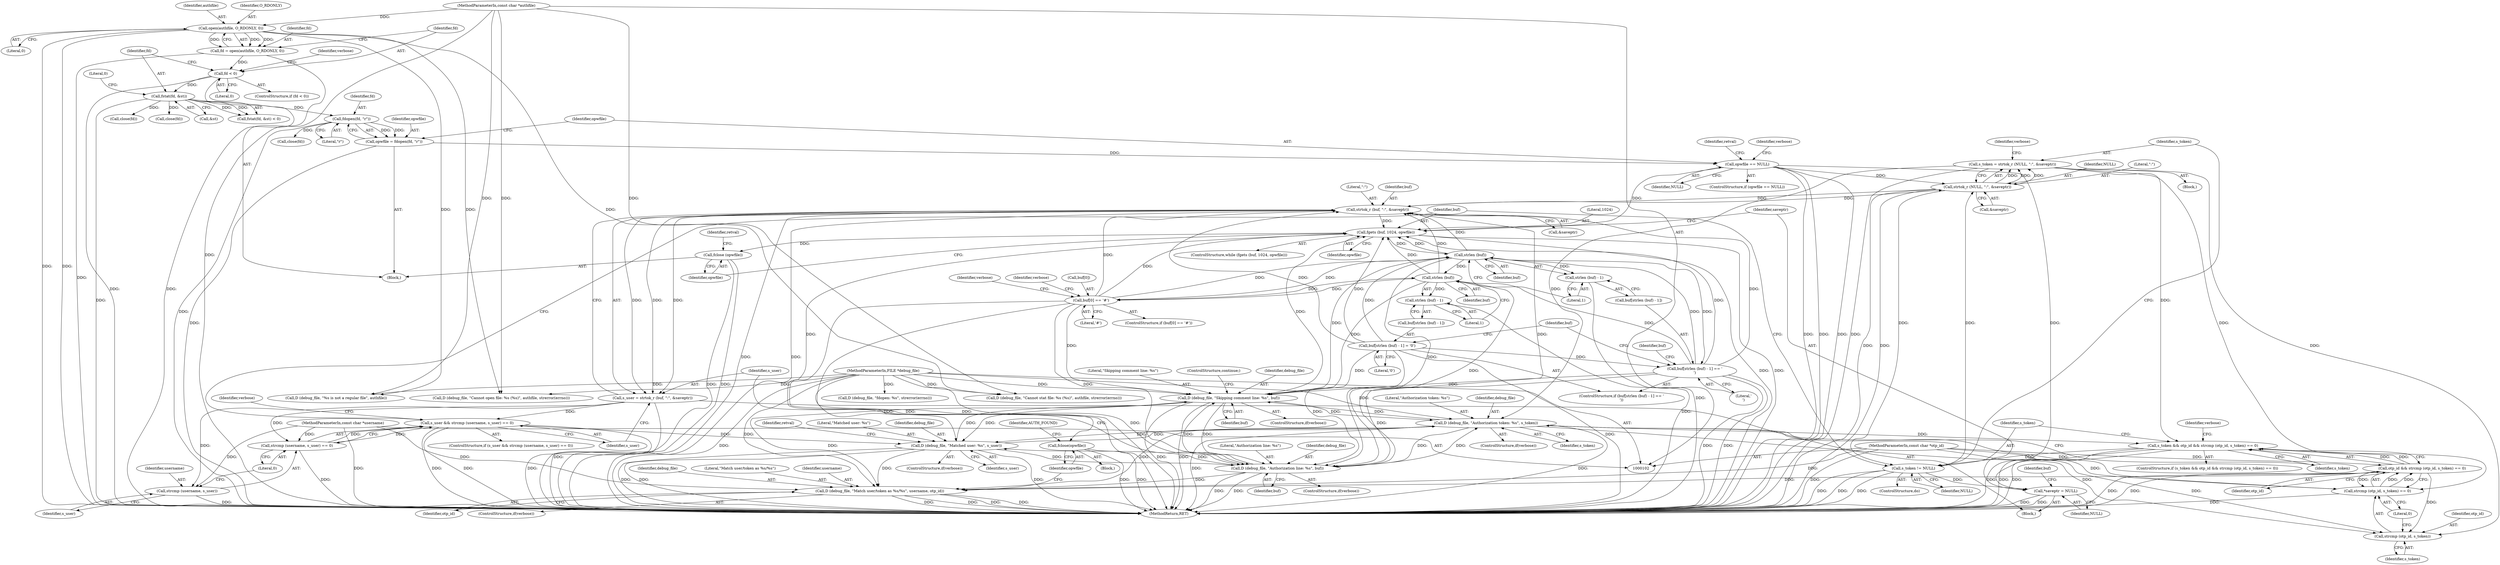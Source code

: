 digraph "0_yubico-pam_0f6ceabab0a8849b47f67d727aa526c2656089ba@API" {
"1000275" [label="(Call,s_token = strtok_r (NULL, \":\", &saveptr))"];
"1000277" [label="(Call,strtok_r (NULL, \":\", &saveptr))"];
"1000310" [label="(Call,s_token != NULL)"];
"1000289" [label="(Call,s_token && otp_id && strcmp (otp_id, s_token) == 0)"];
"1000275" [label="(Call,s_token = strtok_r (NULL, \":\", &saveptr))"];
"1000284" [label="(Call,D (debug_file, \"Authorization token: %s\", s_token))"];
"1000237" [label="(Call,D (debug_file, \"Skipping comment line: %s\", buf))"];
"1000266" [label="(Call,D (debug_file, \"Matched user: %s\", s_user))"];
"1000244" [label="(Call,D (debug_file, \"Authorization line: %s\", buf))"];
"1000107" [label="(MethodParameterIn,FILE *debug_file)"];
"1000224" [label="(Call,strlen (buf))"];
"1000216" [label="(Call,strlen (buf))"];
"1000220" [label="(Call,buf[strlen (buf) - 1] = '\0')"];
"1000202" [label="(Call,fgets (buf, 1024, opwfile))"];
"1000212" [label="(Call,buf[strlen (buf) - 1] == '\n')"];
"1000229" [label="(Call,buf[0] == '#')"];
"1000250" [label="(Call,strtok_r (buf, \":\", &saveptr))"];
"1000183" [label="(Call,opwfile == NULL)"];
"1000177" [label="(Call,opwfile = fdopen(fd, \"r\"))"];
"1000179" [label="(Call,fdopen(fd, \"r\"))"];
"1000142" [label="(Call,fstat(fd, &st))"];
"1000126" [label="(Call,fd < 0)"];
"1000119" [label="(Call,fd = open(authfile, O_RDONLY, 0))"];
"1000121" [label="(Call,open(authfile, O_RDONLY, 0))"];
"1000103" [label="(MethodParameterIn,const char *authfile)"];
"1000256" [label="(Call,s_user && strcmp (username, s_user) == 0)"];
"1000248" [label="(Call,s_user = strtok_r (buf, \":\", &saveptr))"];
"1000258" [label="(Call,strcmp (username, s_user) == 0)"];
"1000104" [label="(MethodParameterIn,const char *username)"];
"1000291" [label="(Call,otp_id && strcmp (otp_id, s_token) == 0)"];
"1000105" [label="(MethodParameterIn,const char *otp_id)"];
"1000293" [label="(Call,strcmp (otp_id, s_token) == 0)"];
"1000223" [label="(Call,strlen (buf) - 1)"];
"1000301" [label="(Call,D (debug_file, \"Match user/token as %s/%s\", username, otp_id))"];
"1000259" [label="(Call,strcmp (username, s_user))"];
"1000208" [label="(Call,*saveptr = NULL)"];
"1000294" [label="(Call,strcmp (otp_id, s_token))"];
"1000215" [label="(Call,strlen (buf) - 1)"];
"1000306" [label="(Call,fclose(opwfile))"];
"1000313" [label="(Call,fclose (opwfile))"];
"1000219" [label="(Literal,'\n')"];
"1000253" [label="(Call,&saveptr)"];
"1000264" [label="(ControlStructure,if(verbose))"];
"1000211" [label="(ControlStructure,if (buf[strlen (buf) - 1] == '\n'))"];
"1000246" [label="(Literal,\"Authorization line: %s\")"];
"1000251" [label="(Identifier,buf)"];
"1000119" [label="(Call,fd = open(authfile, O_RDONLY, 0))"];
"1000243" [label="(Identifier,verbose)"];
"1000293" [label="(Call,strcmp (otp_id, s_token) == 0)"];
"1000202" [label="(Call,fgets (buf, 1024, opwfile))"];
"1000216" [label="(Call,strlen (buf))"];
"1000208" [label="(Call,*saveptr = NULL)"];
"1000298" [label="(Block,)"];
"1000105" [label="(MethodParameterIn,const char *otp_id)"];
"1000132" [label="(Call,D (debug_file, \"Cannot open file: %s (%s)\", authfile, strerror(errno)))"];
"1000224" [label="(Call,strlen (buf))"];
"1000201" [label="(ControlStructure,while (fgets (buf, 1024, opwfile)))"];
"1000210" [label="(Identifier,NULL)"];
"1000309" [label="(Identifier,AUTH_FOUND)"];
"1000296" [label="(Identifier,s_token)"];
"1000289" [label="(Call,s_token && otp_id && strcmp (otp_id, s_token) == 0)"];
"1000126" [label="(Call,fd < 0)"];
"1000302" [label="(Identifier,debug_file)"];
"1000284" [label="(Call,D (debug_file, \"Authorization token: %s\", s_token))"];
"1000128" [label="(Literal,0)"];
"1000209" [label="(Identifier,saveptr)"];
"1000124" [label="(Literal,0)"];
"1000107" [label="(MethodParameterIn,FILE *debug_file)"];
"1000177" [label="(Call,opwfile = fdopen(fd, \"r\"))"];
"1000231" [label="(Identifier,buf)"];
"1000225" [label="(Identifier,buf)"];
"1000285" [label="(Identifier,debug_file)"];
"1000257" [label="(Identifier,s_user)"];
"1000250" [label="(Call,strtok_r (buf, \":\", &saveptr))"];
"1000179" [label="(Call,fdopen(fd, \"r\"))"];
"1000290" [label="(Identifier,s_token)"];
"1000306" [label="(Call,fclose(opwfile))"];
"1000142" [label="(Call,fstat(fd, &st))"];
"1000291" [label="(Call,otp_id && strcmp (otp_id, s_token) == 0)"];
"1000269" [label="(Identifier,s_user)"];
"1000297" [label="(Literal,0)"];
"1000311" [label="(Identifier,s_token)"];
"1000317" [label="(MethodReturn,RET)"];
"1000169" [label="(Call,D (debug_file, \"%s is not a regular file\", authfile))"];
"1000294" [label="(Call,strcmp (otp_id, s_token))"];
"1000235" [label="(ControlStructure,if(verbose))"];
"1000212" [label="(Call,buf[strlen (buf) - 1] == '\n')"];
"1000120" [label="(Identifier,fd)"];
"1000125" [label="(ControlStructure,if (fd < 0))"];
"1000283" [label="(Identifier,verbose)"];
"1000288" [label="(ControlStructure,if (s_token && otp_id && strcmp (otp_id, s_token) == 0))"];
"1000312" [label="(Identifier,NULL)"];
"1000276" [label="(Identifier,s_token)"];
"1000173" [label="(Call,close(fd))"];
"1000206" [label="(Block,)"];
"1000226" [label="(Literal,1)"];
"1000280" [label="(Call,&saveptr)"];
"1000301" [label="(Call,D (debug_file, \"Match user/token as %s/%s\", username, otp_id))"];
"1000287" [label="(Identifier,s_token)"];
"1000248" [label="(Call,s_user = strtok_r (buf, \":\", &saveptr))"];
"1000123" [label="(Identifier,O_RDONLY)"];
"1000299" [label="(ControlStructure,if(verbose))"];
"1000184" [label="(Identifier,opwfile)"];
"1000275" [label="(Call,s_token = strtok_r (NULL, \":\", &saveptr))"];
"1000259" [label="(Call,strcmp (username, s_user))"];
"1000205" [label="(Identifier,opwfile)"];
"1000121" [label="(Call,open(authfile, O_RDONLY, 0))"];
"1000108" [label="(Block,)"];
"1000305" [label="(Identifier,otp_id)"];
"1000194" [label="(Call,close(fd))"];
"1000214" [label="(Identifier,buf)"];
"1000314" [label="(Identifier,opwfile)"];
"1000217" [label="(Identifier,buf)"];
"1000255" [label="(ControlStructure,if (s_user && strcmp (username, s_user) == 0))"];
"1000274" [label="(Block,)"];
"1000183" [label="(Call,opwfile == NULL)"];
"1000267" [label="(Identifier,debug_file)"];
"1000271" [label="(Identifier,retval)"];
"1000310" [label="(Call,s_token != NULL)"];
"1000282" [label="(ControlStructure,if(verbose))"];
"1000295" [label="(Identifier,otp_id)"];
"1000286" [label="(Literal,\"Authorization token: %s\")"];
"1000300" [label="(Identifier,verbose)"];
"1000307" [label="(Identifier,opwfile)"];
"1000244" [label="(Call,D (debug_file, \"Authorization line: %s\", buf))"];
"1000266" [label="(Call,D (debug_file, \"Matched user: %s\", s_user))"];
"1000156" [label="(Call,close(fd))"];
"1000273" [label="(ControlStructure,do)"];
"1000122" [label="(Identifier,authfile)"];
"1000247" [label="(Identifier,buf)"];
"1000189" [label="(Call,D (debug_file, \"fdopen: %s\", strerror(errno)))"];
"1000144" [label="(Call,&st)"];
"1000240" [label="(Identifier,buf)"];
"1000237" [label="(Call,D (debug_file, \"Skipping comment line: %s\", buf))"];
"1000313" [label="(Call,fclose (opwfile))"];
"1000292" [label="(Identifier,otp_id)"];
"1000303" [label="(Literal,\"Match user/token as %s/%s\")"];
"1000260" [label="(Identifier,username)"];
"1000141" [label="(Call,fstat(fd, &st) < 0)"];
"1000150" [label="(Call,D (debug_file, \"Cannot stat file: %s (%s)\", authfile, strerror(errno)))"];
"1000242" [label="(ControlStructure,if(verbose))"];
"1000215" [label="(Call,strlen (buf) - 1)"];
"1000252" [label="(Literal,\":\")"];
"1000222" [label="(Identifier,buf)"];
"1000227" [label="(Literal,'\0')"];
"1000204" [label="(Literal,1024)"];
"1000127" [label="(Identifier,fd)"];
"1000239" [label="(Literal,\"Skipping comment line: %s\")"];
"1000221" [label="(Call,buf[strlen (buf) - 1])"];
"1000316" [label="(Identifier,retval)"];
"1000199" [label="(Identifier,retval)"];
"1000218" [label="(Literal,1)"];
"1000213" [label="(Call,buf[strlen (buf) - 1])"];
"1000265" [label="(Identifier,verbose)"];
"1000245" [label="(Identifier,debug_file)"];
"1000268" [label="(Literal,\"Matched user: %s\")"];
"1000203" [label="(Identifier,buf)"];
"1000258" [label="(Call,strcmp (username, s_user) == 0)"];
"1000230" [label="(Call,buf[0])"];
"1000262" [label="(Literal,0)"];
"1000143" [label="(Identifier,fd)"];
"1000180" [label="(Identifier,fd)"];
"1000103" [label="(MethodParameterIn,const char *authfile)"];
"1000256" [label="(Call,s_user && strcmp (username, s_user) == 0)"];
"1000104" [label="(MethodParameterIn,const char *username)"];
"1000241" [label="(ControlStructure,continue;)"];
"1000220" [label="(Call,buf[strlen (buf) - 1] = '\0')"];
"1000185" [label="(Identifier,NULL)"];
"1000236" [label="(Identifier,verbose)"];
"1000181" [label="(Literal,\"r\")"];
"1000233" [label="(Literal,'#')"];
"1000228" [label="(ControlStructure,if (buf[0] == '#'))"];
"1000188" [label="(Identifier,verbose)"];
"1000304" [label="(Identifier,username)"];
"1000223" [label="(Call,strlen (buf) - 1)"];
"1000178" [label="(Identifier,opwfile)"];
"1000278" [label="(Identifier,NULL)"];
"1000238" [label="(Identifier,debug_file)"];
"1000261" [label="(Identifier,s_user)"];
"1000131" [label="(Identifier,verbose)"];
"1000182" [label="(ControlStructure,if (opwfile == NULL))"];
"1000279" [label="(Literal,\":\")"];
"1000146" [label="(Literal,0)"];
"1000249" [label="(Identifier,s_user)"];
"1000277" [label="(Call,strtok_r (NULL, \":\", &saveptr))"];
"1000229" [label="(Call,buf[0] == '#')"];
"1000275" -> "1000274"  [label="AST: "];
"1000275" -> "1000277"  [label="CFG: "];
"1000276" -> "1000275"  [label="AST: "];
"1000277" -> "1000275"  [label="AST: "];
"1000283" -> "1000275"  [label="CFG: "];
"1000275" -> "1000317"  [label="DDG: "];
"1000277" -> "1000275"  [label="DDG: "];
"1000277" -> "1000275"  [label="DDG: "];
"1000277" -> "1000275"  [label="DDG: "];
"1000275" -> "1000284"  [label="DDG: "];
"1000275" -> "1000289"  [label="DDG: "];
"1000275" -> "1000293"  [label="DDG: "];
"1000275" -> "1000294"  [label="DDG: "];
"1000277" -> "1000280"  [label="CFG: "];
"1000278" -> "1000277"  [label="AST: "];
"1000279" -> "1000277"  [label="AST: "];
"1000280" -> "1000277"  [label="AST: "];
"1000277" -> "1000317"  [label="DDG: "];
"1000277" -> "1000317"  [label="DDG: "];
"1000277" -> "1000250"  [label="DDG: "];
"1000310" -> "1000277"  [label="DDG: "];
"1000183" -> "1000277"  [label="DDG: "];
"1000250" -> "1000277"  [label="DDG: "];
"1000277" -> "1000310"  [label="DDG: "];
"1000310" -> "1000273"  [label="AST: "];
"1000310" -> "1000312"  [label="CFG: "];
"1000311" -> "1000310"  [label="AST: "];
"1000312" -> "1000310"  [label="AST: "];
"1000203" -> "1000310"  [label="CFG: "];
"1000276" -> "1000310"  [label="CFG: "];
"1000310" -> "1000317"  [label="DDG: "];
"1000310" -> "1000317"  [label="DDG: "];
"1000310" -> "1000317"  [label="DDG: "];
"1000310" -> "1000208"  [label="DDG: "];
"1000289" -> "1000310"  [label="DDG: "];
"1000289" -> "1000288"  [label="AST: "];
"1000289" -> "1000290"  [label="CFG: "];
"1000289" -> "1000291"  [label="CFG: "];
"1000290" -> "1000289"  [label="AST: "];
"1000291" -> "1000289"  [label="AST: "];
"1000311" -> "1000289"  [label="CFG: "];
"1000300" -> "1000289"  [label="CFG: "];
"1000289" -> "1000317"  [label="DDG: "];
"1000289" -> "1000317"  [label="DDG: "];
"1000289" -> "1000317"  [label="DDG: "];
"1000284" -> "1000289"  [label="DDG: "];
"1000291" -> "1000289"  [label="DDG: "];
"1000291" -> "1000289"  [label="DDG: "];
"1000284" -> "1000282"  [label="AST: "];
"1000284" -> "1000287"  [label="CFG: "];
"1000285" -> "1000284"  [label="AST: "];
"1000286" -> "1000284"  [label="AST: "];
"1000287" -> "1000284"  [label="AST: "];
"1000290" -> "1000284"  [label="CFG: "];
"1000284" -> "1000317"  [label="DDG: "];
"1000284" -> "1000317"  [label="DDG: "];
"1000284" -> "1000237"  [label="DDG: "];
"1000284" -> "1000244"  [label="DDG: "];
"1000284" -> "1000266"  [label="DDG: "];
"1000237" -> "1000284"  [label="DDG: "];
"1000266" -> "1000284"  [label="DDG: "];
"1000244" -> "1000284"  [label="DDG: "];
"1000107" -> "1000284"  [label="DDG: "];
"1000284" -> "1000293"  [label="DDG: "];
"1000284" -> "1000294"  [label="DDG: "];
"1000284" -> "1000301"  [label="DDG: "];
"1000237" -> "1000235"  [label="AST: "];
"1000237" -> "1000240"  [label="CFG: "];
"1000238" -> "1000237"  [label="AST: "];
"1000239" -> "1000237"  [label="AST: "];
"1000240" -> "1000237"  [label="AST: "];
"1000241" -> "1000237"  [label="CFG: "];
"1000237" -> "1000317"  [label="DDG: "];
"1000237" -> "1000317"  [label="DDG: "];
"1000237" -> "1000202"  [label="DDG: "];
"1000266" -> "1000237"  [label="DDG: "];
"1000244" -> "1000237"  [label="DDG: "];
"1000107" -> "1000237"  [label="DDG: "];
"1000224" -> "1000237"  [label="DDG: "];
"1000220" -> "1000237"  [label="DDG: "];
"1000216" -> "1000237"  [label="DDG: "];
"1000212" -> "1000237"  [label="DDG: "];
"1000229" -> "1000237"  [label="DDG: "];
"1000237" -> "1000244"  [label="DDG: "];
"1000237" -> "1000266"  [label="DDG: "];
"1000237" -> "1000301"  [label="DDG: "];
"1000266" -> "1000264"  [label="AST: "];
"1000266" -> "1000269"  [label="CFG: "];
"1000267" -> "1000266"  [label="AST: "];
"1000268" -> "1000266"  [label="AST: "];
"1000269" -> "1000266"  [label="AST: "];
"1000271" -> "1000266"  [label="CFG: "];
"1000266" -> "1000317"  [label="DDG: "];
"1000266" -> "1000317"  [label="DDG: "];
"1000266" -> "1000317"  [label="DDG: "];
"1000266" -> "1000244"  [label="DDG: "];
"1000244" -> "1000266"  [label="DDG: "];
"1000107" -> "1000266"  [label="DDG: "];
"1000256" -> "1000266"  [label="DDG: "];
"1000266" -> "1000301"  [label="DDG: "];
"1000244" -> "1000242"  [label="AST: "];
"1000244" -> "1000247"  [label="CFG: "];
"1000245" -> "1000244"  [label="AST: "];
"1000246" -> "1000244"  [label="AST: "];
"1000247" -> "1000244"  [label="AST: "];
"1000249" -> "1000244"  [label="CFG: "];
"1000244" -> "1000317"  [label="DDG: "];
"1000244" -> "1000317"  [label="DDG: "];
"1000107" -> "1000244"  [label="DDG: "];
"1000224" -> "1000244"  [label="DDG: "];
"1000220" -> "1000244"  [label="DDG: "];
"1000216" -> "1000244"  [label="DDG: "];
"1000212" -> "1000244"  [label="DDG: "];
"1000229" -> "1000244"  [label="DDG: "];
"1000244" -> "1000250"  [label="DDG: "];
"1000244" -> "1000301"  [label="DDG: "];
"1000107" -> "1000102"  [label="AST: "];
"1000107" -> "1000317"  [label="DDG: "];
"1000107" -> "1000132"  [label="DDG: "];
"1000107" -> "1000150"  [label="DDG: "];
"1000107" -> "1000169"  [label="DDG: "];
"1000107" -> "1000189"  [label="DDG: "];
"1000107" -> "1000301"  [label="DDG: "];
"1000224" -> "1000223"  [label="AST: "];
"1000224" -> "1000225"  [label="CFG: "];
"1000225" -> "1000224"  [label="AST: "];
"1000226" -> "1000224"  [label="CFG: "];
"1000224" -> "1000202"  [label="DDG: "];
"1000224" -> "1000223"  [label="DDG: "];
"1000216" -> "1000224"  [label="DDG: "];
"1000212" -> "1000224"  [label="DDG: "];
"1000229" -> "1000224"  [label="DDG: "];
"1000224" -> "1000229"  [label="DDG: "];
"1000224" -> "1000250"  [label="DDG: "];
"1000216" -> "1000215"  [label="AST: "];
"1000216" -> "1000217"  [label="CFG: "];
"1000217" -> "1000216"  [label="AST: "];
"1000218" -> "1000216"  [label="CFG: "];
"1000216" -> "1000202"  [label="DDG: "];
"1000216" -> "1000212"  [label="DDG: "];
"1000216" -> "1000215"  [label="DDG: "];
"1000220" -> "1000216"  [label="DDG: "];
"1000202" -> "1000216"  [label="DDG: "];
"1000212" -> "1000216"  [label="DDG: "];
"1000229" -> "1000216"  [label="DDG: "];
"1000216" -> "1000229"  [label="DDG: "];
"1000216" -> "1000250"  [label="DDG: "];
"1000220" -> "1000211"  [label="AST: "];
"1000220" -> "1000227"  [label="CFG: "];
"1000221" -> "1000220"  [label="AST: "];
"1000227" -> "1000220"  [label="AST: "];
"1000231" -> "1000220"  [label="CFG: "];
"1000220" -> "1000317"  [label="DDG: "];
"1000220" -> "1000202"  [label="DDG: "];
"1000220" -> "1000212"  [label="DDG: "];
"1000220" -> "1000250"  [label="DDG: "];
"1000202" -> "1000201"  [label="AST: "];
"1000202" -> "1000205"  [label="CFG: "];
"1000203" -> "1000202"  [label="AST: "];
"1000204" -> "1000202"  [label="AST: "];
"1000205" -> "1000202"  [label="AST: "];
"1000209" -> "1000202"  [label="CFG: "];
"1000314" -> "1000202"  [label="CFG: "];
"1000202" -> "1000317"  [label="DDG: "];
"1000202" -> "1000317"  [label="DDG: "];
"1000212" -> "1000202"  [label="DDG: "];
"1000229" -> "1000202"  [label="DDG: "];
"1000250" -> "1000202"  [label="DDG: "];
"1000183" -> "1000202"  [label="DDG: "];
"1000202" -> "1000306"  [label="DDG: "];
"1000202" -> "1000313"  [label="DDG: "];
"1000212" -> "1000211"  [label="AST: "];
"1000212" -> "1000219"  [label="CFG: "];
"1000213" -> "1000212"  [label="AST: "];
"1000219" -> "1000212"  [label="AST: "];
"1000222" -> "1000212"  [label="CFG: "];
"1000231" -> "1000212"  [label="CFG: "];
"1000212" -> "1000317"  [label="DDG: "];
"1000212" -> "1000317"  [label="DDG: "];
"1000212" -> "1000250"  [label="DDG: "];
"1000229" -> "1000228"  [label="AST: "];
"1000229" -> "1000233"  [label="CFG: "];
"1000230" -> "1000229"  [label="AST: "];
"1000233" -> "1000229"  [label="AST: "];
"1000236" -> "1000229"  [label="CFG: "];
"1000243" -> "1000229"  [label="CFG: "];
"1000229" -> "1000317"  [label="DDG: "];
"1000229" -> "1000317"  [label="DDG: "];
"1000229" -> "1000250"  [label="DDG: "];
"1000250" -> "1000248"  [label="AST: "];
"1000250" -> "1000253"  [label="CFG: "];
"1000251" -> "1000250"  [label="AST: "];
"1000252" -> "1000250"  [label="AST: "];
"1000253" -> "1000250"  [label="AST: "];
"1000248" -> "1000250"  [label="CFG: "];
"1000250" -> "1000317"  [label="DDG: "];
"1000250" -> "1000317"  [label="DDG: "];
"1000250" -> "1000248"  [label="DDG: "];
"1000250" -> "1000248"  [label="DDG: "];
"1000250" -> "1000248"  [label="DDG: "];
"1000183" -> "1000182"  [label="AST: "];
"1000183" -> "1000185"  [label="CFG: "];
"1000184" -> "1000183"  [label="AST: "];
"1000185" -> "1000183"  [label="AST: "];
"1000188" -> "1000183"  [label="CFG: "];
"1000199" -> "1000183"  [label="CFG: "];
"1000183" -> "1000317"  [label="DDG: "];
"1000183" -> "1000317"  [label="DDG: "];
"1000183" -> "1000317"  [label="DDG: "];
"1000177" -> "1000183"  [label="DDG: "];
"1000183" -> "1000208"  [label="DDG: "];
"1000177" -> "1000108"  [label="AST: "];
"1000177" -> "1000179"  [label="CFG: "];
"1000178" -> "1000177"  [label="AST: "];
"1000179" -> "1000177"  [label="AST: "];
"1000184" -> "1000177"  [label="CFG: "];
"1000177" -> "1000317"  [label="DDG: "];
"1000179" -> "1000177"  [label="DDG: "];
"1000179" -> "1000177"  [label="DDG: "];
"1000179" -> "1000181"  [label="CFG: "];
"1000180" -> "1000179"  [label="AST: "];
"1000181" -> "1000179"  [label="AST: "];
"1000179" -> "1000317"  [label="DDG: "];
"1000142" -> "1000179"  [label="DDG: "];
"1000179" -> "1000194"  [label="DDG: "];
"1000142" -> "1000141"  [label="AST: "];
"1000142" -> "1000144"  [label="CFG: "];
"1000143" -> "1000142"  [label="AST: "];
"1000144" -> "1000142"  [label="AST: "];
"1000146" -> "1000142"  [label="CFG: "];
"1000142" -> "1000317"  [label="DDG: "];
"1000142" -> "1000141"  [label="DDG: "];
"1000142" -> "1000141"  [label="DDG: "];
"1000126" -> "1000142"  [label="DDG: "];
"1000142" -> "1000156"  [label="DDG: "];
"1000142" -> "1000173"  [label="DDG: "];
"1000126" -> "1000125"  [label="AST: "];
"1000126" -> "1000128"  [label="CFG: "];
"1000127" -> "1000126"  [label="AST: "];
"1000128" -> "1000126"  [label="AST: "];
"1000131" -> "1000126"  [label="CFG: "];
"1000143" -> "1000126"  [label="CFG: "];
"1000126" -> "1000317"  [label="DDG: "];
"1000126" -> "1000317"  [label="DDG: "];
"1000119" -> "1000126"  [label="DDG: "];
"1000119" -> "1000108"  [label="AST: "];
"1000119" -> "1000121"  [label="CFG: "];
"1000120" -> "1000119"  [label="AST: "];
"1000121" -> "1000119"  [label="AST: "];
"1000127" -> "1000119"  [label="CFG: "];
"1000119" -> "1000317"  [label="DDG: "];
"1000121" -> "1000119"  [label="DDG: "];
"1000121" -> "1000119"  [label="DDG: "];
"1000121" -> "1000119"  [label="DDG: "];
"1000121" -> "1000124"  [label="CFG: "];
"1000122" -> "1000121"  [label="AST: "];
"1000123" -> "1000121"  [label="AST: "];
"1000124" -> "1000121"  [label="AST: "];
"1000121" -> "1000317"  [label="DDG: "];
"1000121" -> "1000317"  [label="DDG: "];
"1000103" -> "1000121"  [label="DDG: "];
"1000121" -> "1000132"  [label="DDG: "];
"1000121" -> "1000150"  [label="DDG: "];
"1000121" -> "1000169"  [label="DDG: "];
"1000103" -> "1000102"  [label="AST: "];
"1000103" -> "1000317"  [label="DDG: "];
"1000103" -> "1000132"  [label="DDG: "];
"1000103" -> "1000150"  [label="DDG: "];
"1000103" -> "1000169"  [label="DDG: "];
"1000256" -> "1000255"  [label="AST: "];
"1000256" -> "1000257"  [label="CFG: "];
"1000256" -> "1000258"  [label="CFG: "];
"1000257" -> "1000256"  [label="AST: "];
"1000258" -> "1000256"  [label="AST: "];
"1000203" -> "1000256"  [label="CFG: "];
"1000265" -> "1000256"  [label="CFG: "];
"1000256" -> "1000317"  [label="DDG: "];
"1000256" -> "1000317"  [label="DDG: "];
"1000256" -> "1000317"  [label="DDG: "];
"1000248" -> "1000256"  [label="DDG: "];
"1000258" -> "1000256"  [label="DDG: "];
"1000258" -> "1000256"  [label="DDG: "];
"1000248" -> "1000206"  [label="AST: "];
"1000249" -> "1000248"  [label="AST: "];
"1000257" -> "1000248"  [label="CFG: "];
"1000248" -> "1000317"  [label="DDG: "];
"1000248" -> "1000258"  [label="DDG: "];
"1000248" -> "1000259"  [label="DDG: "];
"1000258" -> "1000262"  [label="CFG: "];
"1000259" -> "1000258"  [label="AST: "];
"1000262" -> "1000258"  [label="AST: "];
"1000258" -> "1000317"  [label="DDG: "];
"1000104" -> "1000258"  [label="DDG: "];
"1000104" -> "1000102"  [label="AST: "];
"1000104" -> "1000317"  [label="DDG: "];
"1000104" -> "1000259"  [label="DDG: "];
"1000104" -> "1000301"  [label="DDG: "];
"1000291" -> "1000292"  [label="CFG: "];
"1000291" -> "1000293"  [label="CFG: "];
"1000292" -> "1000291"  [label="AST: "];
"1000293" -> "1000291"  [label="AST: "];
"1000291" -> "1000317"  [label="DDG: "];
"1000291" -> "1000317"  [label="DDG: "];
"1000105" -> "1000291"  [label="DDG: "];
"1000293" -> "1000291"  [label="DDG: "];
"1000293" -> "1000291"  [label="DDG: "];
"1000291" -> "1000293"  [label="DDG: "];
"1000291" -> "1000294"  [label="DDG: "];
"1000291" -> "1000301"  [label="DDG: "];
"1000105" -> "1000102"  [label="AST: "];
"1000105" -> "1000317"  [label="DDG: "];
"1000105" -> "1000293"  [label="DDG: "];
"1000105" -> "1000294"  [label="DDG: "];
"1000105" -> "1000301"  [label="DDG: "];
"1000293" -> "1000297"  [label="CFG: "];
"1000294" -> "1000293"  [label="AST: "];
"1000297" -> "1000293"  [label="AST: "];
"1000293" -> "1000317"  [label="DDG: "];
"1000223" -> "1000221"  [label="AST: "];
"1000223" -> "1000226"  [label="CFG: "];
"1000226" -> "1000223"  [label="AST: "];
"1000221" -> "1000223"  [label="CFG: "];
"1000223" -> "1000317"  [label="DDG: "];
"1000301" -> "1000299"  [label="AST: "];
"1000301" -> "1000305"  [label="CFG: "];
"1000302" -> "1000301"  [label="AST: "];
"1000303" -> "1000301"  [label="AST: "];
"1000304" -> "1000301"  [label="AST: "];
"1000305" -> "1000301"  [label="AST: "];
"1000307" -> "1000301"  [label="CFG: "];
"1000301" -> "1000317"  [label="DDG: "];
"1000301" -> "1000317"  [label="DDG: "];
"1000301" -> "1000317"  [label="DDG: "];
"1000301" -> "1000317"  [label="DDG: "];
"1000259" -> "1000261"  [label="CFG: "];
"1000260" -> "1000259"  [label="AST: "];
"1000261" -> "1000259"  [label="AST: "];
"1000262" -> "1000259"  [label="CFG: "];
"1000259" -> "1000317"  [label="DDG: "];
"1000208" -> "1000206"  [label="AST: "];
"1000208" -> "1000210"  [label="CFG: "];
"1000209" -> "1000208"  [label="AST: "];
"1000210" -> "1000208"  [label="AST: "];
"1000214" -> "1000208"  [label="CFG: "];
"1000208" -> "1000317"  [label="DDG: "];
"1000208" -> "1000317"  [label="DDG: "];
"1000294" -> "1000296"  [label="CFG: "];
"1000295" -> "1000294"  [label="AST: "];
"1000296" -> "1000294"  [label="AST: "];
"1000297" -> "1000294"  [label="CFG: "];
"1000215" -> "1000213"  [label="AST: "];
"1000215" -> "1000218"  [label="CFG: "];
"1000218" -> "1000215"  [label="AST: "];
"1000213" -> "1000215"  [label="CFG: "];
"1000215" -> "1000317"  [label="DDG: "];
"1000306" -> "1000298"  [label="AST: "];
"1000306" -> "1000307"  [label="CFG: "];
"1000307" -> "1000306"  [label="AST: "];
"1000309" -> "1000306"  [label="CFG: "];
"1000306" -> "1000317"  [label="DDG: "];
"1000306" -> "1000317"  [label="DDG: "];
"1000313" -> "1000108"  [label="AST: "];
"1000313" -> "1000314"  [label="CFG: "];
"1000314" -> "1000313"  [label="AST: "];
"1000316" -> "1000313"  [label="CFG: "];
"1000313" -> "1000317"  [label="DDG: "];
"1000313" -> "1000317"  [label="DDG: "];
}
